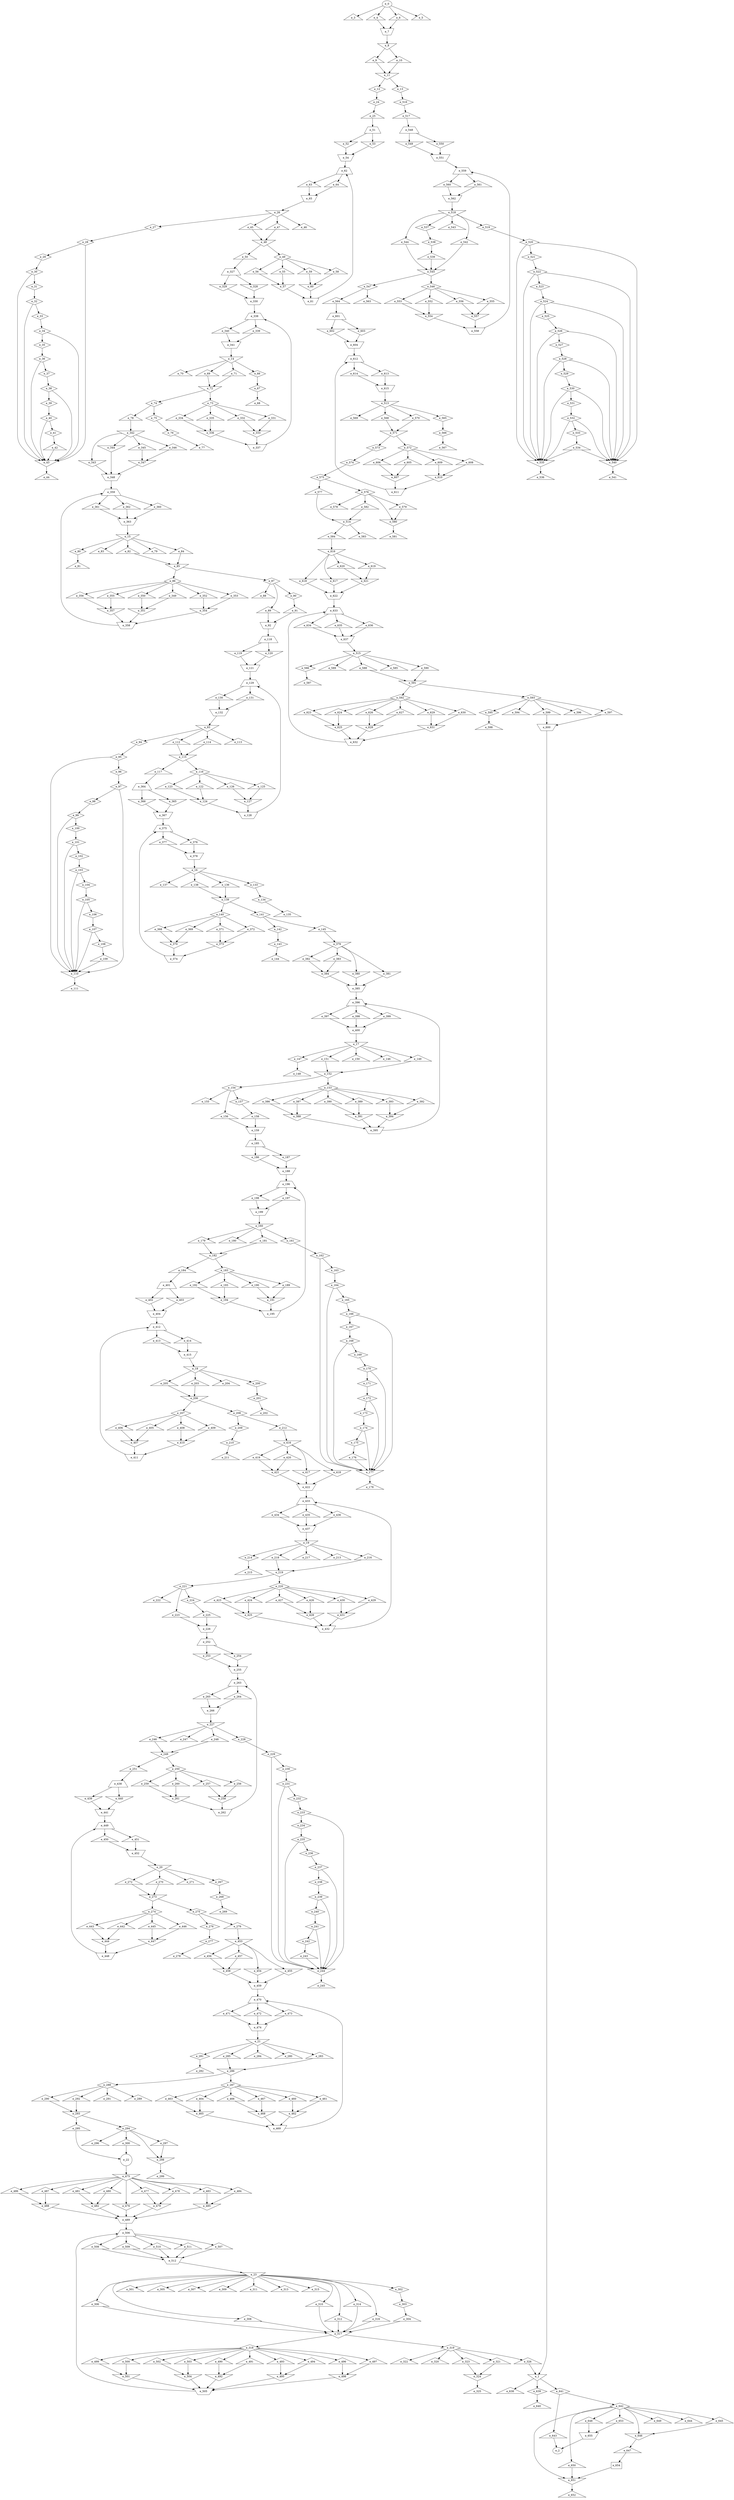 digraph control_path {
  e_0: entry_node : n ;
  e_1 [shape = invtriangle];
  e_2: exit_node : s ;
  e_3 [shape = triangle];
  e_4 [shape = triangle];
  e_5 [shape = triangle];
  e_6 [shape = triangle];
  e_7 [shape = invtrapezium];
  e_8 [shape = invtriangle];
  e_9 [shape = triangle];
  e_10 [shape = triangle];
  e_11 [shape = invtriangle];
  e_12 [shape = diamond];
  e_13 [shape = diamond];
  e_14 [shape = invtriangle];
  e_15 [shape = invtriangle];
  e_16 [shape = invtriangle];
  e_17 [shape = invtriangle];
  e_18 [shape = invtriangle];
  e_19 [shape = invtriangle];
  e_20 [shape = invtriangle];
  e_21 [shape = invtriangle];
  e_22 [shape = circle];
  e_23 [shape = invtriangle];
  e_24 [shape = diamond];
  e_25 [shape = triangle];
  e_26 [shape = invtriangle];
  e_27 [shape = diamond];
  e_28 [shape = diamond];
  e_29 [shape = diamond];
  e_30 [shape = diamond];
  e_31 [shape = diamond];
  e_32 [shape = diamond];
  e_33 [shape = diamond];
  e_34 [shape = diamond];
  e_35 [shape = diamond];
  e_36 [shape = diamond];
  e_37 [shape = diamond];
  e_38 [shape = diamond];
  e_39 [shape = diamond];
  e_40 [shape = diamond];
  e_41 [shape = diamond];
  e_42 [shape = triangle];
  e_43 [shape = invtriangle];
  e_44 [shape = triangle];
  e_45 [shape = triangle];
  e_46 [shape = triangle];
  e_47 [shape = triangle];
  e_48 [shape = invtriangle];
  e_49 [shape = diamond];
  e_50 [shape = triangle];
  e_51 [shape = trapezium];
  e_52 [shape = invtriangle];
  e_53 [shape = invtriangle];
  e_54 [shape = invtrapezium];
  e_55 [shape = triangle];
  e_56 [shape = triangle];
  e_57 [shape = invtriangle];
  e_58 [shape = triangle];
  e_59 [shape = triangle];
  e_60 [shape = invtriangle];
  e_61 [shape = invtrapezium];
  e_62 [shape = trapezium];
  e_63 [shape = triangle];
  e_64 [shape = triangle];
  e_65 [shape = invtrapezium];
  e_66 [shape = diamond];
  e_67 [shape = diamond];
  e_68 [shape = triangle];
  e_69 [shape = triangle];
  e_70 [shape = triangle];
  e_71 [shape = triangle];
  e_72 [shape = invtriangle];
  e_73 [shape = diamond];
  e_74 [shape = diamond];
  e_75 [shape = diamond];
  e_76 [shape = diamond];
  e_77 [shape = triangle];
  e_78 [shape = triangle];
  e_79 [shape = triangle];
  e_80 [shape = diamond];
  e_81 [shape = triangle];
  e_82 [shape = triangle];
  e_83 [shape = triangle];
  e_84 [shape = triangle];
  e_85 [shape = invtriangle];
  e_86 [shape = diamond];
  e_87 [shape = diamond];
  e_88 [shape = triangle];
  e_89 [shape = triangle];
  e_90 [shape = diamond];
  e_91 [shape = triangle];
  e_92 [shape = invtrapezium];
  e_93 [shape = invtriangle];
  e_94 [shape = diamond];
  e_95 [shape = diamond];
  e_96 [shape = diamond];
  e_97 [shape = diamond];
  e_98 [shape = diamond];
  e_99 [shape = diamond];
  e_100 [shape = diamond];
  e_101 [shape = diamond];
  e_102 [shape = diamond];
  e_103 [shape = diamond];
  e_104 [shape = diamond];
  e_105 [shape = diamond];
  e_106 [shape = diamond];
  e_107 [shape = diamond];
  e_108 [shape = diamond];
  e_109 [shape = triangle];
  e_110 [shape = invtriangle];
  e_111 [shape = triangle];
  e_112 [shape = triangle];
  e_113 [shape = triangle];
  e_114 [shape = triangle];
  e_115 [shape = invtriangle];
  e_116 [shape = diamond];
  e_117 [shape = triangle];
  e_118 [shape = trapezium];
  e_119 [shape = invtriangle];
  e_120 [shape = invtriangle];
  e_121 [shape = invtrapezium];
  e_122 [shape = triangle];
  e_123 [shape = triangle];
  e_124 [shape = invtriangle];
  e_125 [shape = triangle];
  e_126 [shape = triangle];
  e_127 [shape = invtriangle];
  e_128 [shape = invtrapezium];
  e_129 [shape = trapezium];
  e_130 [shape = triangle];
  e_131 [shape = triangle];
  e_132 [shape = invtrapezium];
  e_133 [shape = diamond];
  e_134 [shape = diamond];
  e_135 [shape = triangle];
  e_136 [shape = triangle];
  e_137 [shape = triangle];
  e_138 [shape = triangle];
  e_139 [shape = invtriangle];
  e_140 [shape = diamond];
  e_141 [shape = diamond];
  e_142 [shape = diamond];
  e_143 [shape = diamond];
  e_144 [shape = triangle];
  e_145 [shape = triangle];
  e_146 [shape = triangle];
  e_147 [shape = diamond];
  e_148 [shape = triangle];
  e_149 [shape = triangle];
  e_150 [shape = triangle];
  e_151 [shape = triangle];
  e_152 [shape = invtriangle];
  e_153 [shape = diamond];
  e_154 [shape = diamond];
  e_155 [shape = triangle];
  e_156 [shape = triangle];
  e_157 [shape = diamond];
  e_158 [shape = triangle];
  e_159 [shape = invtrapezium];
  e_160 [shape = invtriangle];
  e_161 [shape = diamond];
  e_162 [shape = diamond];
  e_163 [shape = diamond];
  e_164 [shape = diamond];
  e_165 [shape = diamond];
  e_166 [shape = diamond];
  e_167 [shape = diamond];
  e_168 [shape = diamond];
  e_169 [shape = diamond];
  e_170 [shape = diamond];
  e_171 [shape = diamond];
  e_172 [shape = diamond];
  e_173 [shape = diamond];
  e_174 [shape = diamond];
  e_175 [shape = diamond];
  e_176 [shape = triangle];
  e_177 [shape = invtriangle];
  e_178 [shape = triangle];
  e_179 [shape = triangle];
  e_180 [shape = triangle];
  e_181 [shape = triangle];
  e_182 [shape = invtriangle];
  e_183 [shape = diamond];
  e_184 [shape = triangle];
  e_185 [shape = trapezium];
  e_186 [shape = invtriangle];
  e_187 [shape = invtriangle];
  e_188 [shape = invtrapezium];
  e_189 [shape = triangle];
  e_190 [shape = triangle];
  e_191 [shape = invtriangle];
  e_192 [shape = triangle];
  e_193 [shape = triangle];
  e_194 [shape = invtriangle];
  e_195 [shape = invtrapezium];
  e_196 [shape = trapezium];
  e_197 [shape = triangle];
  e_198 [shape = triangle];
  e_199 [shape = invtrapezium];
  e_200 [shape = diamond];
  e_201 [shape = diamond];
  e_202 [shape = triangle];
  e_203 [shape = triangle];
  e_204 [shape = triangle];
  e_205 [shape = triangle];
  e_206 [shape = invtriangle];
  e_207 [shape = diamond];
  e_208 [shape = diamond];
  e_209 [shape = diamond];
  e_210 [shape = diamond];
  e_211 [shape = triangle];
  e_212 [shape = triangle];
  e_213 [shape = triangle];
  e_214 [shape = diamond];
  e_215 [shape = triangle];
  e_216 [shape = triangle];
  e_217 [shape = triangle];
  e_218 [shape = triangle];
  e_219 [shape = invtriangle];
  e_220 [shape = diamond];
  e_221 [shape = diamond];
  e_222 [shape = triangle];
  e_223 [shape = triangle];
  e_224 [shape = diamond];
  e_225 [shape = triangle];
  e_226 [shape = invtrapezium];
  e_227 [shape = invtriangle];
  e_228 [shape = diamond];
  e_229 [shape = diamond];
  e_230 [shape = diamond];
  e_231 [shape = diamond];
  e_232 [shape = diamond];
  e_233 [shape = diamond];
  e_234 [shape = diamond];
  e_235 [shape = diamond];
  e_236 [shape = diamond];
  e_237 [shape = diamond];
  e_238 [shape = diamond];
  e_239 [shape = diamond];
  e_240 [shape = diamond];
  e_241 [shape = diamond];
  e_242 [shape = diamond];
  e_243 [shape = triangle];
  e_244 [shape = invtriangle];
  e_245 [shape = triangle];
  e_246 [shape = triangle];
  e_247 [shape = triangle];
  e_248 [shape = triangle];
  e_249 [shape = invtriangle];
  e_250 [shape = diamond];
  e_251 [shape = triangle];
  e_252 [shape = trapezium];
  e_253 [shape = invtriangle];
  e_254 [shape = invtriangle];
  e_255 [shape = invtrapezium];
  e_256 [shape = triangle];
  e_257 [shape = triangle];
  e_258 [shape = invtriangle];
  e_259 [shape = triangle];
  e_260 [shape = triangle];
  e_261 [shape = invtriangle];
  e_262 [shape = invtrapezium];
  e_263 [shape = trapezium];
  e_264 [shape = triangle];
  e_265 [shape = triangle];
  e_266 [shape = invtrapezium];
  e_267 [shape = diamond];
  e_268 [shape = diamond];
  e_269 [shape = triangle];
  e_270 [shape = triangle];
  e_271 [shape = triangle];
  e_272 [shape = triangle];
  e_273 [shape = invtriangle];
  e_274 [shape = diamond];
  e_275 [shape = diamond];
  e_276 [shape = diamond];
  e_277 [shape = diamond];
  e_278 [shape = triangle];
  e_279 [shape = triangle];
  e_280 [shape = triangle];
  e_281 [shape = diamond];
  e_282 [shape = triangle];
  e_283 [shape = triangle];
  e_284 [shape = triangle];
  e_285 [shape = triangle];
  e_286 [shape = invtriangle];
  e_287 [shape = diamond];
  e_288 [shape = diamond];
  e_289 [shape = triangle];
  e_290 [shape = triangle];
  e_291 [shape = triangle];
  e_292 [shape = triangle];
  e_293 [shape = invtriangle];
  e_294 [shape = diamond];
  e_295 [shape = triangle];
  e_296 [shape = triangle];
  e_297 [shape = triangle];
  e_298 [shape = invtriangle];
  e_299 [shape = triangle];
  e_300 [shape = triangle];
  e_301 [shape = triangle];
  e_302 [shape = diamond];
  e_303 [shape = diamond];
  e_304 [shape = triangle];
  e_305 [shape = triangle];
  e_306 [shape = triangle];
  e_307 [shape = triangle];
  e_308 [shape = triangle];
  e_309 [shape = triangle];
  e_310 [shape = triangle];
  e_311 [shape = triangle];
  e_312 [shape = triangle];
  e_313 [shape = triangle];
  e_314 [shape = triangle];
  e_315 [shape = triangle];
  e_316 [shape = triangle];
  e_317 [shape = invtriangle];
  e_318 [shape = diamond];
  e_319 [shape = diamond];
  e_320 [shape = triangle];
  e_321 [shape = triangle];
  e_322 [shape = triangle];
  e_323 [shape = triangle];
  e_324 [shape = invtriangle];
  e_325 [shape = triangle];
  e_326 [shape = triangle];
  e_327 [shape = trapezium];
  e_328 [shape = invtriangle];
  e_329 [shape = invtriangle];
  e_330 [shape = invtrapezium];
  e_331 [shape = triangle];
  e_332 [shape = triangle];
  e_333 [shape = invtriangle];
  e_334 [shape = triangle];
  e_335 [shape = triangle];
  e_336 [shape = invtriangle];
  e_337 [shape = invtrapezium];
  e_338 [shape = trapezium];
  e_339 [shape = triangle];
  e_340 [shape = triangle];
  e_341 [shape = invtrapezium];
  e_342 [shape = invtriangle];
  e_343 [shape = invtriangle];
  e_344 [shape = invtriangle];
  e_345 [shape = triangle];
  e_346 [shape = triangle];
  e_347 [shape = invtriangle];
  e_348 [shape = invtrapezium];
  e_349 [shape = triangle];
  e_350 [shape = triangle];
  e_351 [shape = invtriangle];
  e_352 [shape = triangle];
  e_353 [shape = triangle];
  e_354 [shape = invtriangle];
  e_355 [shape = triangle];
  e_356 [shape = triangle];
  e_357 [shape = invtriangle];
  e_358 [shape = invtrapezium];
  e_359 [shape = trapezium];
  e_360 [shape = triangle];
  e_361 [shape = triangle];
  e_362 [shape = triangle];
  e_363 [shape = invtrapezium];
  e_364 [shape = trapezium];
  e_365 [shape = invtriangle];
  e_366 [shape = invtriangle];
  e_367 [shape = invtrapezium];
  e_368 [shape = triangle];
  e_369 [shape = triangle];
  e_370 [shape = invtriangle];
  e_371 [shape = triangle];
  e_372 [shape = triangle];
  e_373 [shape = invtriangle];
  e_374 [shape = invtrapezium];
  e_375 [shape = trapezium];
  e_376 [shape = triangle];
  e_377 [shape = triangle];
  e_378 [shape = invtrapezium];
  e_379 [shape = invtriangle];
  e_380 [shape = invtriangle];
  e_381 [shape = invtriangle];
  e_382 [shape = triangle];
  e_383 [shape = triangle];
  e_384 [shape = invtriangle];
  e_385 [shape = invtrapezium];
  e_386 [shape = triangle];
  e_387 [shape = triangle];
  e_388 [shape = invtriangle];
  e_389 [shape = triangle];
  e_390 [shape = triangle];
  e_391 [shape = invtriangle];
  e_392 [shape = triangle];
  e_393 [shape = triangle];
  e_394 [shape = invtriangle];
  e_395 [shape = invtrapezium];
  e_396 [shape = trapezium];
  e_397 [shape = triangle];
  e_398 [shape = triangle];
  e_399 [shape = triangle];
  e_400 [shape = invtrapezium];
  e_401 [shape = trapezium];
  e_402 [shape = invtriangle];
  e_403 [shape = invtriangle];
  e_404 [shape = invtrapezium];
  e_405 [shape = triangle];
  e_406 [shape = triangle];
  e_407 [shape = invtriangle];
  e_408 [shape = triangle];
  e_409 [shape = triangle];
  e_410 [shape = invtriangle];
  e_411 [shape = invtrapezium];
  e_412 [shape = trapezium];
  e_413 [shape = triangle];
  e_414 [shape = triangle];
  e_415 [shape = invtrapezium];
  e_416 [shape = invtriangle];
  e_417 [shape = invtriangle];
  e_418 [shape = invtriangle];
  e_419 [shape = triangle];
  e_420 [shape = triangle];
  e_421 [shape = invtriangle];
  e_422 [shape = invtrapezium];
  e_423 [shape = triangle];
  e_424 [shape = triangle];
  e_425 [shape = invtriangle];
  e_426 [shape = triangle];
  e_427 [shape = triangle];
  e_428 [shape = invtriangle];
  e_429 [shape = triangle];
  e_430 [shape = triangle];
  e_431 [shape = invtriangle];
  e_432 [shape = invtrapezium];
  e_433 [shape = trapezium];
  e_434 [shape = triangle];
  e_435 [shape = triangle];
  e_436 [shape = triangle];
  e_437 [shape = invtrapezium];
  e_438 [shape = trapezium];
  e_439 [shape = invtriangle];
  e_440 [shape = invtriangle];
  e_441 [shape = invtrapezium];
  e_442 [shape = triangle];
  e_443 [shape = triangle];
  e_444 [shape = invtriangle];
  e_445 [shape = triangle];
  e_446 [shape = triangle];
  e_447 [shape = invtriangle];
  e_448 [shape = invtrapezium];
  e_449 [shape = trapezium];
  e_450 [shape = triangle];
  e_451 [shape = triangle];
  e_452 [shape = invtrapezium];
  e_453 [shape = invtriangle];
  e_454 [shape = invtriangle];
  e_455 [shape = invtriangle];
  e_456 [shape = triangle];
  e_457 [shape = triangle];
  e_458 [shape = invtriangle];
  e_459 [shape = invtrapezium];
  e_460 [shape = triangle];
  e_461 [shape = triangle];
  e_462 [shape = invtriangle];
  e_463 [shape = triangle];
  e_464 [shape = triangle];
  e_465 [shape = invtriangle];
  e_466 [shape = triangle];
  e_467 [shape = triangle];
  e_468 [shape = invtriangle];
  e_469 [shape = invtrapezium];
  e_470 [shape = trapezium];
  e_471 [shape = triangle];
  e_472 [shape = triangle];
  e_473 [shape = triangle];
  e_474 [shape = invtrapezium];
  e_475 [shape = invtriangle];
  e_476 [shape = invtriangle];
  e_477 [shape = triangle];
  e_478 [shape = triangle];
  e_479 [shape = invtriangle];
  e_480 [shape = triangle];
  e_481 [shape = triangle];
  e_482 [shape = invtriangle];
  e_483 [shape = triangle];
  e_484 [shape = triangle];
  e_485 [shape = invtriangle];
  e_486 [shape = triangle];
  e_487 [shape = triangle];
  e_488 [shape = invtriangle];
  e_489 [shape = invtrapezium];
  e_490 [shape = triangle];
  e_491 [shape = triangle];
  e_492 [shape = invtriangle];
  e_493 [shape = triangle];
  e_494 [shape = triangle];
  e_495 [shape = invtriangle];
  e_496 [shape = triangle];
  e_497 [shape = triangle];
  e_498 [shape = invtriangle];
  e_499 [shape = triangle];
  e_500 [shape = triangle];
  e_501 [shape = invtriangle];
  e_502 [shape = triangle];
  e_503 [shape = triangle];
  e_504 [shape = invtriangle];
  e_505 [shape = invtrapezium];
  e_506 [shape = trapezium];
  e_507 [shape = triangle];
  e_508 [shape = triangle];
  e_509 [shape = triangle];
  e_510 [shape = triangle];
  e_511 [shape = triangle];
  e_512 [shape = invtrapezium];
  e_513 [shape = invtriangle];
  e_514 [shape = invtriangle];
  e_515 [shape = invtriangle];
  e_516 [shape = diamond];
  e_517 [shape = triangle];
  e_518 [shape = invtriangle];
  e_519 [shape = diamond];
  e_520 [shape = diamond];
  e_521 [shape = diamond];
  e_522 [shape = diamond];
  e_523 [shape = diamond];
  e_524 [shape = diamond];
  e_525 [shape = diamond];
  e_526 [shape = diamond];
  e_527 [shape = diamond];
  e_528 [shape = diamond];
  e_529 [shape = diamond];
  e_530 [shape = diamond];
  e_531 [shape = diamond];
  e_532 [shape = diamond];
  e_533 [shape = diamond];
  e_534 [shape = triangle];
  e_535 [shape = invtriangle];
  e_536 [shape = triangle];
  e_537 [shape = diamond];
  e_538 [shape = diamond];
  e_539 [shape = triangle];
  e_540 [shape = invtriangle];
  e_541 [shape = triangle];
  e_542 [shape = triangle];
  e_543 [shape = triangle];
  e_544 [shape = triangle];
  e_545 [shape = invtriangle];
  e_546 [shape = diamond];
  e_547 [shape = diamond];
  e_548 [shape = trapezium];
  e_549 [shape = invtriangle];
  e_550 [shape = invtriangle];
  e_551 [shape = invtrapezium];
  e_552 [shape = triangle];
  e_553 [shape = triangle];
  e_554 [shape = invtriangle];
  e_555 [shape = triangle];
  e_556 [shape = triangle];
  e_557 [shape = invtriangle];
  e_558 [shape = invtrapezium];
  e_559 [shape = trapezium];
  e_560 [shape = triangle];
  e_561 [shape = triangle];
  e_562 [shape = invtrapezium];
  e_563 [shape = triangle];
  e_564 [shape = triangle];
  e_565 [shape = diamond];
  e_566 [shape = diamond];
  e_567 [shape = triangle];
  e_568 [shape = triangle];
  e_569 [shape = triangle];
  e_570 [shape = triangle];
  e_571 [shape = invtriangle];
  e_572 [shape = diamond];
  e_573 [shape = diamond];
  e_574 [shape = diamond];
  e_575 [shape = diamond];
  e_576 [shape = diamond];
  e_577 [shape = triangle];
  e_578 [shape = triangle];
  e_579 [shape = triangle];
  e_580 [shape = invtriangle];
  e_581 [shape = triangle];
  e_582 [shape = triangle];
  e_583 [shape = triangle];
  e_584 [shape = triangle];
  e_585 [shape = triangle];
  e_586 [shape = diamond];
  e_587 [shape = triangle];
  e_588 [shape = triangle];
  e_589 [shape = triangle];
  e_590 [shape = triangle];
  e_591 [shape = invtriangle];
  e_592 [shape = diamond];
  e_593 [shape = diamond];
  e_594 [shape = triangle];
  e_595 [shape = diamond];
  e_596 [shape = triangle];
  e_597 [shape = triangle];
  e_598 [shape = triangle];
  e_599 [shape = triangle];
  e_600 [shape = invtrapezium];
  e_601 [shape = trapezium];
  e_602 [shape = invtriangle];
  e_603 [shape = invtriangle];
  e_604 [shape = invtrapezium];
  e_605 [shape = triangle];
  e_606 [shape = triangle];
  e_607 [shape = invtriangle];
  e_608 [shape = triangle];
  e_609 [shape = triangle];
  e_610 [shape = invtriangle];
  e_611 [shape = invtrapezium];
  e_612 [shape = trapezium];
  e_613 [shape = triangle];
  e_614 [shape = triangle];
  e_615 [shape = invtrapezium];
  e_616 [shape = invtriangle];
  e_617 [shape = invtriangle];
  e_618 [shape = invtriangle];
  e_619 [shape = triangle];
  e_620 [shape = triangle];
  e_621 [shape = invtriangle];
  e_622 [shape = invtrapezium];
  e_623 [shape = triangle];
  e_624 [shape = triangle];
  e_625 [shape = invtriangle];
  e_626 [shape = triangle];
  e_627 [shape = triangle];
  e_628 [shape = invtriangle];
  e_629 [shape = triangle];
  e_630 [shape = triangle];
  e_631 [shape = invtriangle];
  e_632 [shape = invtrapezium];
  e_633 [shape = trapezium];
  e_634 [shape = triangle];
  e_635 [shape = triangle];
  e_636 [shape = triangle];
  e_637 [shape = invtrapezium];
  e_638 [shape = triangle];
  e_639 [shape = diamond];
  e_640 [shape = triangle];
  e_641 [shape = diamond];
  e_642 [shape = diamond];
  e_643 [shape = triangle];
  e_644 [shape = triangle];
  e_645 [shape = triangle];
  e_646 [shape = invtriangle];
  e_647 [shape = triangle];
  e_648 [shape = triangle];
  e_649 [shape = triangle];
  e_650 [shape = triangle];
  e_651 [shape = invtriangle];
  e_652 [shape = triangle];
  e_653 [shape = triangle];
  e_654 [shape = dot];
  e_655 [shape = invtrapezium];
  e_326 -> e_1;
  e_600 -> e_1;
  e_643 -> e_2;
  e_655 -> e_2;
  e_0 -> e_3;
  e_0 -> e_4;
  e_0 -> e_5;
  e_0 -> e_6;
  e_4 -> e_7;
  e_6 -> e_7;
  e_7 -> e_8;
  e_8 -> e_9;
  e_8 -> e_10;
  e_9 -> e_11;
  e_10 -> e_11;
  e_11 -> e_12;
  e_11 -> e_13;
  e_341 -> e_14;
  e_363 -> e_15;
  e_378 -> e_16;
  e_400 -> e_17;
  e_415 -> e_18;
  e_437 -> e_19;
  e_452 -> e_20;
  e_474 -> e_21;
  e_295 -> e_22;
  e_300 -> e_22;
  e_512 -> e_23;
  e_12 -> e_24;
  e_24 -> e_25;
  e_65 -> e_26;
  e_26 -> e_27;
  e_27 -> e_28;
  e_28 -> e_29;
  e_29 -> e_30;
  e_30 -> e_31;
  e_31 -> e_32;
  e_32 -> e_33;
  e_33 -> e_34;
  e_34 -> e_35;
  e_35 -> e_36;
  e_36 -> e_37;
  e_37 -> e_38;
  e_38 -> e_39;
  e_39 -> e_40;
  e_40 -> e_41;
  e_41 -> e_42;
  e_28 -> e_43;
  e_30 -> e_43;
  e_32 -> e_43;
  e_34 -> e_43;
  e_36 -> e_43;
  e_38 -> e_43;
  e_40 -> e_43;
  e_42 -> e_43;
  e_43 -> e_44;
  e_26 -> e_45;
  e_26 -> e_46;
  e_26 -> e_47;
  e_45 -> e_48;
  e_47 -> e_48;
  e_48 -> e_49;
  e_48 -> e_50;
  e_25 -> e_51;
  e_51 -> e_52;
  e_51 -> e_53;
  e_52 -> e_54;
  e_53 -> e_54;
  e_49 -> e_55;
  e_49 -> e_56;
  e_55 -> e_57;
  e_56 -> e_57;
  e_49 -> e_58;
  e_49 -> e_59;
  e_58 -> e_60;
  e_59 -> e_60;
  e_57 -> e_61;
  e_60 -> e_61;
  e_54 -> e_62;
  e_61 -> e_62;
  e_62 -> e_63;
  e_62 -> e_64;
  e_63 -> e_65;
  e_64 -> e_65;
  e_14 -> e_66;
  e_66 -> e_67;
  e_67 -> e_68;
  e_14 -> e_69;
  e_14 -> e_70;
  e_14 -> e_71;
  e_69 -> e_72;
  e_71 -> e_72;
  e_72 -> e_73;
  e_72 -> e_74;
  e_74 -> e_75;
  e_75 -> e_76;
  e_76 -> e_77;
  e_74 -> e_78;
  e_15 -> e_79;
  e_15 -> e_80;
  e_80 -> e_81;
  e_15 -> e_82;
  e_15 -> e_83;
  e_15 -> e_84;
  e_82 -> e_85;
  e_84 -> e_85;
  e_85 -> e_86;
  e_85 -> e_87;
  e_87 -> e_88;
  e_87 -> e_89;
  e_87 -> e_90;
  e_90 -> e_91;
  e_89 -> e_92;
  e_91 -> e_92;
  e_132 -> e_93;
  e_93 -> e_94;
  e_94 -> e_95;
  e_95 -> e_96;
  e_96 -> e_97;
  e_97 -> e_98;
  e_98 -> e_99;
  e_99 -> e_100;
  e_100 -> e_101;
  e_101 -> e_102;
  e_102 -> e_103;
  e_103 -> e_104;
  e_104 -> e_105;
  e_105 -> e_106;
  e_106 -> e_107;
  e_107 -> e_108;
  e_108 -> e_109;
  e_95 -> e_110;
  e_97 -> e_110;
  e_99 -> e_110;
  e_101 -> e_110;
  e_103 -> e_110;
  e_105 -> e_110;
  e_107 -> e_110;
  e_109 -> e_110;
  e_110 -> e_111;
  e_93 -> e_112;
  e_93 -> e_113;
  e_93 -> e_114;
  e_112 -> e_115;
  e_114 -> e_115;
  e_115 -> e_116;
  e_115 -> e_117;
  e_92 -> e_118;
  e_118 -> e_119;
  e_118 -> e_120;
  e_119 -> e_121;
  e_120 -> e_121;
  e_116 -> e_122;
  e_116 -> e_123;
  e_122 -> e_124;
  e_123 -> e_124;
  e_116 -> e_125;
  e_116 -> e_126;
  e_125 -> e_127;
  e_126 -> e_127;
  e_124 -> e_128;
  e_127 -> e_128;
  e_121 -> e_129;
  e_128 -> e_129;
  e_129 -> e_130;
  e_129 -> e_131;
  e_130 -> e_132;
  e_131 -> e_132;
  e_16 -> e_133;
  e_133 -> e_134;
  e_134 -> e_135;
  e_16 -> e_136;
  e_16 -> e_137;
  e_16 -> e_138;
  e_136 -> e_139;
  e_138 -> e_139;
  e_139 -> e_140;
  e_139 -> e_141;
  e_141 -> e_142;
  e_142 -> e_143;
  e_143 -> e_144;
  e_141 -> e_145;
  e_17 -> e_146;
  e_17 -> e_147;
  e_147 -> e_148;
  e_17 -> e_149;
  e_17 -> e_150;
  e_17 -> e_151;
  e_149 -> e_152;
  e_151 -> e_152;
  e_152 -> e_153;
  e_152 -> e_154;
  e_154 -> e_155;
  e_154 -> e_156;
  e_154 -> e_157;
  e_157 -> e_158;
  e_156 -> e_159;
  e_158 -> e_159;
  e_199 -> e_160;
  e_160 -> e_161;
  e_161 -> e_162;
  e_162 -> e_163;
  e_163 -> e_164;
  e_164 -> e_165;
  e_165 -> e_166;
  e_166 -> e_167;
  e_167 -> e_168;
  e_168 -> e_169;
  e_169 -> e_170;
  e_170 -> e_171;
  e_171 -> e_172;
  e_172 -> e_173;
  e_173 -> e_174;
  e_174 -> e_175;
  e_175 -> e_176;
  e_162 -> e_177;
  e_164 -> e_177;
  e_166 -> e_177;
  e_168 -> e_177;
  e_170 -> e_177;
  e_172 -> e_177;
  e_174 -> e_177;
  e_176 -> e_177;
  e_177 -> e_178;
  e_160 -> e_179;
  e_160 -> e_180;
  e_160 -> e_181;
  e_179 -> e_182;
  e_181 -> e_182;
  e_182 -> e_183;
  e_182 -> e_184;
  e_159 -> e_185;
  e_185 -> e_186;
  e_185 -> e_187;
  e_186 -> e_188;
  e_187 -> e_188;
  e_183 -> e_189;
  e_183 -> e_190;
  e_189 -> e_191;
  e_190 -> e_191;
  e_183 -> e_192;
  e_183 -> e_193;
  e_192 -> e_194;
  e_193 -> e_194;
  e_191 -> e_195;
  e_194 -> e_195;
  e_188 -> e_196;
  e_195 -> e_196;
  e_196 -> e_197;
  e_196 -> e_198;
  e_197 -> e_199;
  e_198 -> e_199;
  e_18 -> e_200;
  e_200 -> e_201;
  e_201 -> e_202;
  e_18 -> e_203;
  e_18 -> e_204;
  e_18 -> e_205;
  e_203 -> e_206;
  e_205 -> e_206;
  e_206 -> e_207;
  e_206 -> e_208;
  e_208 -> e_209;
  e_209 -> e_210;
  e_210 -> e_211;
  e_208 -> e_212;
  e_19 -> e_213;
  e_19 -> e_214;
  e_214 -> e_215;
  e_19 -> e_216;
  e_19 -> e_217;
  e_19 -> e_218;
  e_216 -> e_219;
  e_218 -> e_219;
  e_219 -> e_220;
  e_219 -> e_221;
  e_221 -> e_222;
  e_221 -> e_223;
  e_221 -> e_224;
  e_224 -> e_225;
  e_223 -> e_226;
  e_225 -> e_226;
  e_266 -> e_227;
  e_227 -> e_228;
  e_228 -> e_229;
  e_229 -> e_230;
  e_230 -> e_231;
  e_231 -> e_232;
  e_232 -> e_233;
  e_233 -> e_234;
  e_234 -> e_235;
  e_235 -> e_236;
  e_236 -> e_237;
  e_237 -> e_238;
  e_238 -> e_239;
  e_239 -> e_240;
  e_240 -> e_241;
  e_241 -> e_242;
  e_242 -> e_243;
  e_229 -> e_244;
  e_231 -> e_244;
  e_233 -> e_244;
  e_235 -> e_244;
  e_237 -> e_244;
  e_239 -> e_244;
  e_241 -> e_244;
  e_243 -> e_244;
  e_244 -> e_245;
  e_227 -> e_246;
  e_227 -> e_247;
  e_227 -> e_248;
  e_246 -> e_249;
  e_248 -> e_249;
  e_249 -> e_250;
  e_249 -> e_251;
  e_226 -> e_252;
  e_252 -> e_253;
  e_252 -> e_254;
  e_253 -> e_255;
  e_254 -> e_255;
  e_250 -> e_256;
  e_250 -> e_257;
  e_256 -> e_258;
  e_257 -> e_258;
  e_250 -> e_259;
  e_250 -> e_260;
  e_259 -> e_261;
  e_260 -> e_261;
  e_258 -> e_262;
  e_261 -> e_262;
  e_255 -> e_263;
  e_262 -> e_263;
  e_263 -> e_264;
  e_263 -> e_265;
  e_264 -> e_266;
  e_265 -> e_266;
  e_20 -> e_267;
  e_267 -> e_268;
  e_268 -> e_269;
  e_20 -> e_270;
  e_20 -> e_271;
  e_20 -> e_272;
  e_270 -> e_273;
  e_272 -> e_273;
  e_273 -> e_274;
  e_273 -> e_275;
  e_275 -> e_276;
  e_276 -> e_277;
  e_277 -> e_278;
  e_275 -> e_279;
  e_21 -> e_280;
  e_21 -> e_281;
  e_281 -> e_282;
  e_21 -> e_283;
  e_21 -> e_284;
  e_21 -> e_285;
  e_283 -> e_286;
  e_285 -> e_286;
  e_286 -> e_287;
  e_286 -> e_288;
  e_288 -> e_289;
  e_288 -> e_290;
  e_288 -> e_291;
  e_288 -> e_292;
  e_290 -> e_293;
  e_292 -> e_293;
  e_293 -> e_294;
  e_293 -> e_295;
  e_294 -> e_296;
  e_294 -> e_297;
  e_294 -> e_298;
  e_297 -> e_298;
  e_298 -> e_299;
  e_294 -> e_300;
  e_23 -> e_301;
  e_23 -> e_302;
  e_302 -> e_303;
  e_303 -> e_304;
  e_23 -> e_305;
  e_23 -> e_306;
  e_23 -> e_307;
  e_23 -> e_308;
  e_23 -> e_309;
  e_23 -> e_310;
  e_23 -> e_311;
  e_23 -> e_312;
  e_23 -> e_313;
  e_23 -> e_314;
  e_23 -> e_315;
  e_23 -> e_316;
  e_304 -> e_317;
  e_306 -> e_317;
  e_308 -> e_317;
  e_310 -> e_317;
  e_312 -> e_317;
  e_314 -> e_317;
  e_316 -> e_317;
  e_317 -> e_318;
  e_317 -> e_319;
  e_319 -> e_320;
  e_319 -> e_321;
  e_319 -> e_322;
  e_319 -> e_323;
  e_321 -> e_324;
  e_323 -> e_324;
  e_324 -> e_325;
  e_319 -> e_326;
  e_50 -> e_327;
  e_327 -> e_328;
  e_327 -> e_329;
  e_328 -> e_330;
  e_329 -> e_330;
  e_73 -> e_331;
  e_73 -> e_332;
  e_331 -> e_333;
  e_332 -> e_333;
  e_73 -> e_334;
  e_73 -> e_335;
  e_334 -> e_336;
  e_335 -> e_336;
  e_333 -> e_337;
  e_336 -> e_337;
  e_330 -> e_338;
  e_337 -> e_338;
  e_338 -> e_339;
  e_338 -> e_340;
  e_339 -> e_341;
  e_340 -> e_341;
  e_78 -> e_342;
  e_342 -> e_343;
  e_342 -> e_344;
  e_342 -> e_345;
  e_342 -> e_346;
  e_345 -> e_347;
  e_346 -> e_347;
  e_343 -> e_348;
  e_344 -> e_348;
  e_347 -> e_348;
  e_86 -> e_349;
  e_86 -> e_350;
  e_349 -> e_351;
  e_350 -> e_351;
  e_86 -> e_352;
  e_86 -> e_353;
  e_352 -> e_354;
  e_353 -> e_354;
  e_86 -> e_355;
  e_86 -> e_356;
  e_355 -> e_357;
  e_356 -> e_357;
  e_351 -> e_358;
  e_354 -> e_358;
  e_357 -> e_358;
  e_348 -> e_359;
  e_358 -> e_359;
  e_359 -> e_360;
  e_359 -> e_361;
  e_359 -> e_362;
  e_360 -> e_363;
  e_361 -> e_363;
  e_362 -> e_363;
  e_117 -> e_364;
  e_364 -> e_365;
  e_364 -> e_366;
  e_365 -> e_367;
  e_366 -> e_367;
  e_140 -> e_368;
  e_140 -> e_369;
  e_368 -> e_370;
  e_369 -> e_370;
  e_140 -> e_371;
  e_140 -> e_372;
  e_371 -> e_373;
  e_372 -> e_373;
  e_370 -> e_374;
  e_373 -> e_374;
  e_367 -> e_375;
  e_374 -> e_375;
  e_375 -> e_376;
  e_375 -> e_377;
  e_376 -> e_378;
  e_377 -> e_378;
  e_145 -> e_379;
  e_379 -> e_380;
  e_379 -> e_381;
  e_379 -> e_382;
  e_379 -> e_383;
  e_382 -> e_384;
  e_383 -> e_384;
  e_380 -> e_385;
  e_381 -> e_385;
  e_384 -> e_385;
  e_153 -> e_386;
  e_153 -> e_387;
  e_386 -> e_388;
  e_387 -> e_388;
  e_153 -> e_389;
  e_153 -> e_390;
  e_389 -> e_391;
  e_390 -> e_391;
  e_153 -> e_392;
  e_153 -> e_393;
  e_392 -> e_394;
  e_393 -> e_394;
  e_388 -> e_395;
  e_391 -> e_395;
  e_394 -> e_395;
  e_385 -> e_396;
  e_395 -> e_396;
  e_396 -> e_397;
  e_396 -> e_398;
  e_396 -> e_399;
  e_397 -> e_400;
  e_398 -> e_400;
  e_399 -> e_400;
  e_184 -> e_401;
  e_401 -> e_402;
  e_401 -> e_403;
  e_402 -> e_404;
  e_403 -> e_404;
  e_207 -> e_405;
  e_207 -> e_406;
  e_405 -> e_407;
  e_406 -> e_407;
  e_207 -> e_408;
  e_207 -> e_409;
  e_408 -> e_410;
  e_409 -> e_410;
  e_407 -> e_411;
  e_410 -> e_411;
  e_404 -> e_412;
  e_411 -> e_412;
  e_412 -> e_413;
  e_412 -> e_414;
  e_413 -> e_415;
  e_414 -> e_415;
  e_212 -> e_416;
  e_416 -> e_417;
  e_416 -> e_418;
  e_416 -> e_419;
  e_416 -> e_420;
  e_419 -> e_421;
  e_420 -> e_421;
  e_417 -> e_422;
  e_418 -> e_422;
  e_421 -> e_422;
  e_220 -> e_423;
  e_220 -> e_424;
  e_423 -> e_425;
  e_424 -> e_425;
  e_220 -> e_426;
  e_220 -> e_427;
  e_426 -> e_428;
  e_427 -> e_428;
  e_220 -> e_429;
  e_220 -> e_430;
  e_429 -> e_431;
  e_430 -> e_431;
  e_425 -> e_432;
  e_428 -> e_432;
  e_431 -> e_432;
  e_422 -> e_433;
  e_432 -> e_433;
  e_433 -> e_434;
  e_433 -> e_435;
  e_433 -> e_436;
  e_434 -> e_437;
  e_435 -> e_437;
  e_436 -> e_437;
  e_251 -> e_438;
  e_438 -> e_439;
  e_438 -> e_440;
  e_439 -> e_441;
  e_440 -> e_441;
  e_274 -> e_442;
  e_274 -> e_443;
  e_442 -> e_444;
  e_443 -> e_444;
  e_274 -> e_445;
  e_274 -> e_446;
  e_445 -> e_447;
  e_446 -> e_447;
  e_444 -> e_448;
  e_447 -> e_448;
  e_441 -> e_449;
  e_448 -> e_449;
  e_449 -> e_450;
  e_449 -> e_451;
  e_450 -> e_452;
  e_451 -> e_452;
  e_279 -> e_453;
  e_453 -> e_454;
  e_453 -> e_455;
  e_453 -> e_456;
  e_453 -> e_457;
  e_456 -> e_458;
  e_457 -> e_458;
  e_454 -> e_459;
  e_455 -> e_459;
  e_458 -> e_459;
  e_287 -> e_460;
  e_287 -> e_461;
  e_460 -> e_462;
  e_461 -> e_462;
  e_287 -> e_463;
  e_287 -> e_464;
  e_463 -> e_465;
  e_464 -> e_465;
  e_287 -> e_466;
  e_287 -> e_467;
  e_466 -> e_468;
  e_467 -> e_468;
  e_462 -> e_469;
  e_465 -> e_469;
  e_468 -> e_469;
  e_459 -> e_470;
  e_469 -> e_470;
  e_470 -> e_471;
  e_470 -> e_472;
  e_470 -> e_473;
  e_471 -> e_474;
  e_472 -> e_474;
  e_473 -> e_474;
  e_22 -> e_475;
  e_475 -> e_476;
  e_475 -> e_477;
  e_475 -> e_478;
  e_477 -> e_479;
  e_478 -> e_479;
  e_475 -> e_480;
  e_475 -> e_481;
  e_480 -> e_482;
  e_481 -> e_482;
  e_475 -> e_483;
  e_475 -> e_484;
  e_483 -> e_485;
  e_484 -> e_485;
  e_475 -> e_486;
  e_475 -> e_487;
  e_486 -> e_488;
  e_487 -> e_488;
  e_476 -> e_489;
  e_479 -> e_489;
  e_482 -> e_489;
  e_485 -> e_489;
  e_488 -> e_489;
  e_318 -> e_490;
  e_318 -> e_491;
  e_490 -> e_492;
  e_491 -> e_492;
  e_318 -> e_493;
  e_318 -> e_494;
  e_493 -> e_495;
  e_494 -> e_495;
  e_318 -> e_496;
  e_318 -> e_497;
  e_496 -> e_498;
  e_497 -> e_498;
  e_318 -> e_499;
  e_318 -> e_500;
  e_499 -> e_501;
  e_500 -> e_501;
  e_318 -> e_502;
  e_318 -> e_503;
  e_502 -> e_504;
  e_503 -> e_504;
  e_492 -> e_505;
  e_495 -> e_505;
  e_498 -> e_505;
  e_501 -> e_505;
  e_504 -> e_505;
  e_489 -> e_506;
  e_505 -> e_506;
  e_506 -> e_507;
  e_506 -> e_508;
  e_506 -> e_509;
  e_506 -> e_510;
  e_506 -> e_511;
  e_507 -> e_512;
  e_508 -> e_512;
  e_509 -> e_512;
  e_510 -> e_512;
  e_511 -> e_512;
  e_615 -> e_513;
  e_577 -> e_514;
  e_582 -> e_514;
  e_637 -> e_515;
  e_13 -> e_516;
  e_516 -> e_517;
  e_562 -> e_518;
  e_518 -> e_519;
  e_519 -> e_520;
  e_520 -> e_521;
  e_521 -> e_522;
  e_522 -> e_523;
  e_523 -> e_524;
  e_524 -> e_525;
  e_525 -> e_526;
  e_526 -> e_527;
  e_527 -> e_528;
  e_528 -> e_529;
  e_529 -> e_530;
  e_530 -> e_531;
  e_531 -> e_532;
  e_532 -> e_533;
  e_533 -> e_534;
  e_520 -> e_535;
  e_522 -> e_535;
  e_524 -> e_535;
  e_526 -> e_535;
  e_528 -> e_535;
  e_530 -> e_535;
  e_532 -> e_535;
  e_534 -> e_535;
  e_535 -> e_536;
  e_518 -> e_537;
  e_537 -> e_538;
  e_538 -> e_539;
  e_520 -> e_540;
  e_522 -> e_540;
  e_524 -> e_540;
  e_526 -> e_540;
  e_528 -> e_540;
  e_530 -> e_540;
  e_532 -> e_540;
  e_534 -> e_540;
  e_540 -> e_541;
  e_518 -> e_542;
  e_518 -> e_543;
  e_518 -> e_544;
  e_539 -> e_545;
  e_542 -> e_545;
  e_544 -> e_545;
  e_545 -> e_546;
  e_545 -> e_547;
  e_517 -> e_548;
  e_548 -> e_549;
  e_548 -> e_550;
  e_549 -> e_551;
  e_550 -> e_551;
  e_546 -> e_552;
  e_546 -> e_553;
  e_552 -> e_554;
  e_553 -> e_554;
  e_546 -> e_555;
  e_546 -> e_556;
  e_555 -> e_557;
  e_556 -> e_557;
  e_554 -> e_558;
  e_557 -> e_558;
  e_551 -> e_559;
  e_558 -> e_559;
  e_559 -> e_560;
  e_559 -> e_561;
  e_560 -> e_562;
  e_561 -> e_562;
  e_547 -> e_563;
  e_547 -> e_564;
  e_513 -> e_565;
  e_565 -> e_566;
  e_566 -> e_567;
  e_513 -> e_568;
  e_513 -> e_569;
  e_513 -> e_570;
  e_568 -> e_571;
  e_570 -> e_571;
  e_571 -> e_572;
  e_571 -> e_573;
  e_573 -> e_574;
  e_574 -> e_575;
  e_575 -> e_576;
  e_575 -> e_577;
  e_576 -> e_578;
  e_576 -> e_579;
  e_576 -> e_580;
  e_579 -> e_580;
  e_580 -> e_581;
  e_576 -> e_582;
  e_514 -> e_583;
  e_514 -> e_584;
  e_515 -> e_585;
  e_515 -> e_586;
  e_586 -> e_587;
  e_515 -> e_588;
  e_515 -> e_589;
  e_515 -> e_590;
  e_588 -> e_591;
  e_590 -> e_591;
  e_591 -> e_592;
  e_591 -> e_593;
  e_593 -> e_594;
  e_593 -> e_595;
  e_593 -> e_596;
  e_593 -> e_597;
  e_595 -> e_598;
  e_593 -> e_599;
  e_597 -> e_600;
  e_599 -> e_600;
  e_564 -> e_601;
  e_601 -> e_602;
  e_601 -> e_603;
  e_602 -> e_604;
  e_603 -> e_604;
  e_572 -> e_605;
  e_572 -> e_606;
  e_605 -> e_607;
  e_606 -> e_607;
  e_572 -> e_608;
  e_572 -> e_609;
  e_608 -> e_610;
  e_609 -> e_610;
  e_607 -> e_611;
  e_610 -> e_611;
  e_604 -> e_612;
  e_611 -> e_612;
  e_612 -> e_613;
  e_612 -> e_614;
  e_613 -> e_615;
  e_614 -> e_615;
  e_584 -> e_616;
  e_616 -> e_617;
  e_616 -> e_618;
  e_616 -> e_619;
  e_616 -> e_620;
  e_619 -> e_621;
  e_620 -> e_621;
  e_617 -> e_622;
  e_618 -> e_622;
  e_621 -> e_622;
  e_592 -> e_623;
  e_592 -> e_624;
  e_623 -> e_625;
  e_624 -> e_625;
  e_592 -> e_626;
  e_592 -> e_627;
  e_626 -> e_628;
  e_627 -> e_628;
  e_592 -> e_629;
  e_592 -> e_630;
  e_629 -> e_631;
  e_630 -> e_631;
  e_625 -> e_632;
  e_628 -> e_632;
  e_631 -> e_632;
  e_622 -> e_633;
  e_632 -> e_633;
  e_633 -> e_634;
  e_633 -> e_635;
  e_633 -> e_636;
  e_634 -> e_637;
  e_635 -> e_637;
  e_636 -> e_637;
  e_1 -> e_638;
  e_1 -> e_639;
  e_639 -> e_640;
  e_1 -> e_641;
  e_641 -> e_642;
  e_641 -> e_643;
  e_642 -> e_644;
  e_642 -> e_645;
  e_642 -> e_646;
  e_645 -> e_646;
  e_646 -> e_647;
  e_642 -> e_648;
  e_642 -> e_649;
  e_642 -> e_650;
  e_642 -> e_651;
  e_650 -> e_651;
  e_654 -> e_651;
  e_651 -> e_652;
  e_642 -> e_653;
  e_647 -> e_654;
  e_648 -> e_655;
  e_653 -> e_655;
}
